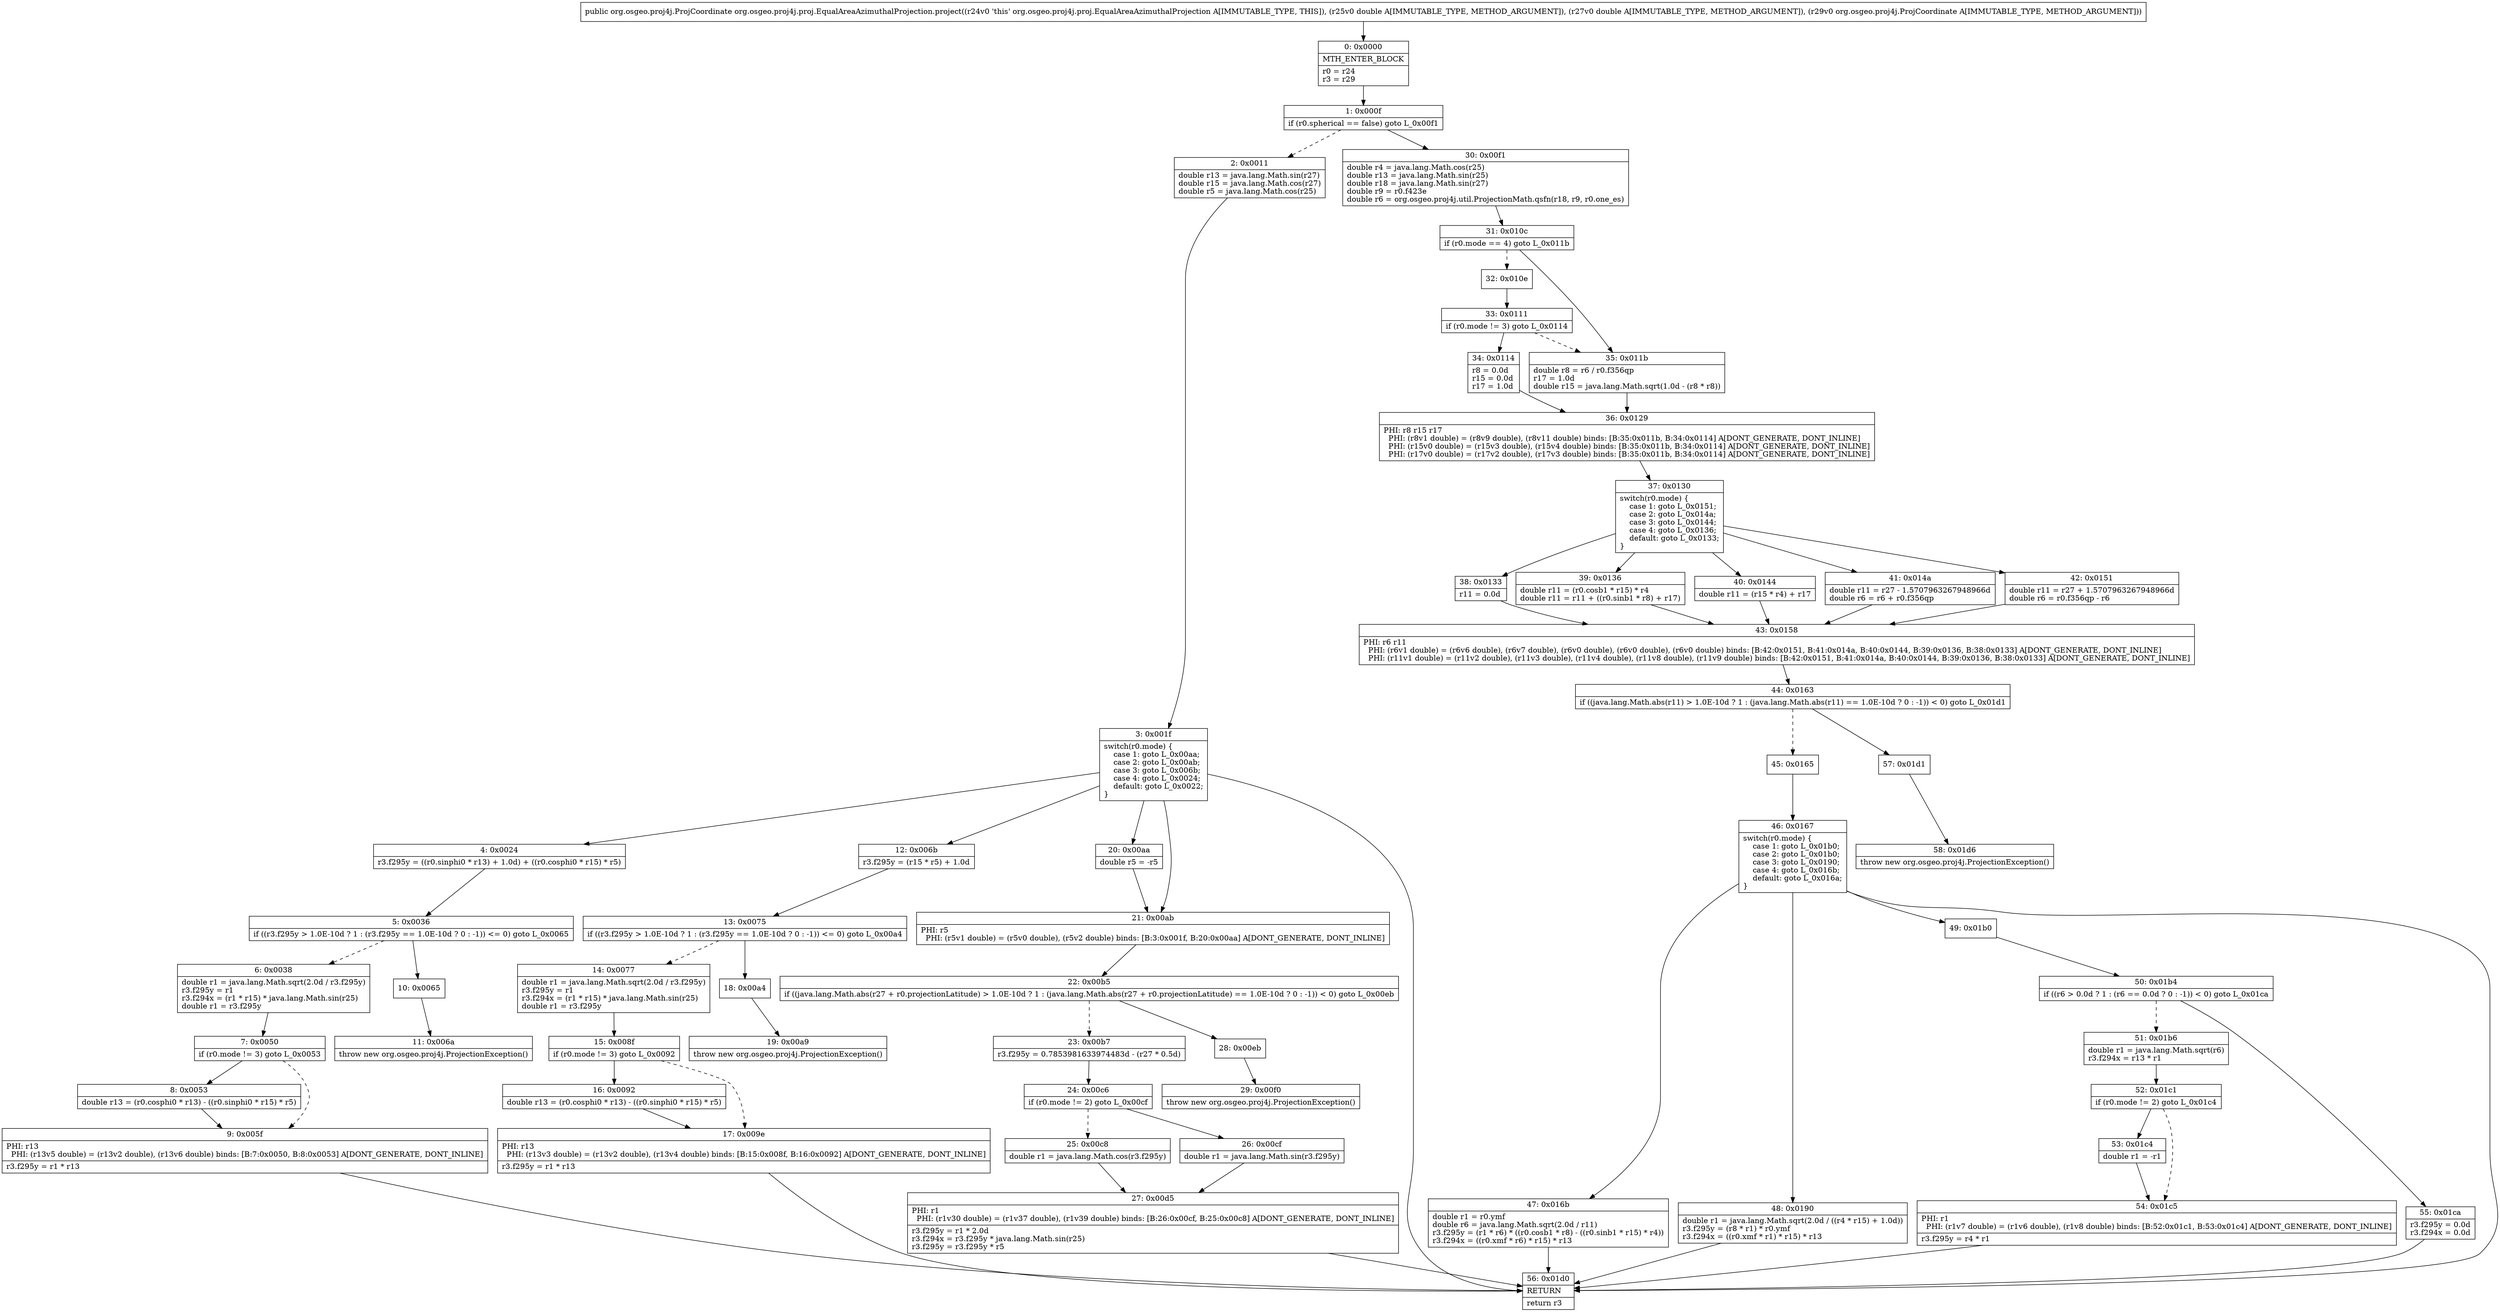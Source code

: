 digraph "CFG fororg.osgeo.proj4j.proj.EqualAreaAzimuthalProjection.project(DDLorg\/osgeo\/proj4j\/ProjCoordinate;)Lorg\/osgeo\/proj4j\/ProjCoordinate;" {
Node_0 [shape=record,label="{0\:\ 0x0000|MTH_ENTER_BLOCK\l|r0 = r24\lr3 = r29\l}"];
Node_1 [shape=record,label="{1\:\ 0x000f|if (r0.spherical == false) goto L_0x00f1\l}"];
Node_2 [shape=record,label="{2\:\ 0x0011|double r13 = java.lang.Math.sin(r27)\ldouble r15 = java.lang.Math.cos(r27)\ldouble r5 = java.lang.Math.cos(r25)\l}"];
Node_3 [shape=record,label="{3\:\ 0x001f|switch(r0.mode) \{\l    case 1: goto L_0x00aa;\l    case 2: goto L_0x00ab;\l    case 3: goto L_0x006b;\l    case 4: goto L_0x0024;\l    default: goto L_0x0022;\l\}\l}"];
Node_4 [shape=record,label="{4\:\ 0x0024|r3.f295y = ((r0.sinphi0 * r13) + 1.0d) + ((r0.cosphi0 * r15) * r5)\l}"];
Node_5 [shape=record,label="{5\:\ 0x0036|if ((r3.f295y \> 1.0E\-10d ? 1 : (r3.f295y == 1.0E\-10d ? 0 : \-1)) \<= 0) goto L_0x0065\l}"];
Node_6 [shape=record,label="{6\:\ 0x0038|double r1 = java.lang.Math.sqrt(2.0d \/ r3.f295y)\lr3.f295y = r1\lr3.f294x = (r1 * r15) * java.lang.Math.sin(r25)\ldouble r1 = r3.f295y\l}"];
Node_7 [shape=record,label="{7\:\ 0x0050|if (r0.mode != 3) goto L_0x0053\l}"];
Node_8 [shape=record,label="{8\:\ 0x0053|double r13 = (r0.cosphi0 * r13) \- ((r0.sinphi0 * r15) * r5)\l}"];
Node_9 [shape=record,label="{9\:\ 0x005f|PHI: r13 \l  PHI: (r13v5 double) = (r13v2 double), (r13v6 double) binds: [B:7:0x0050, B:8:0x0053] A[DONT_GENERATE, DONT_INLINE]\l|r3.f295y = r1 * r13\l}"];
Node_10 [shape=record,label="{10\:\ 0x0065}"];
Node_11 [shape=record,label="{11\:\ 0x006a|throw new org.osgeo.proj4j.ProjectionException()\l}"];
Node_12 [shape=record,label="{12\:\ 0x006b|r3.f295y = (r15 * r5) + 1.0d\l}"];
Node_13 [shape=record,label="{13\:\ 0x0075|if ((r3.f295y \> 1.0E\-10d ? 1 : (r3.f295y == 1.0E\-10d ? 0 : \-1)) \<= 0) goto L_0x00a4\l}"];
Node_14 [shape=record,label="{14\:\ 0x0077|double r1 = java.lang.Math.sqrt(2.0d \/ r3.f295y)\lr3.f295y = r1\lr3.f294x = (r1 * r15) * java.lang.Math.sin(r25)\ldouble r1 = r3.f295y\l}"];
Node_15 [shape=record,label="{15\:\ 0x008f|if (r0.mode != 3) goto L_0x0092\l}"];
Node_16 [shape=record,label="{16\:\ 0x0092|double r13 = (r0.cosphi0 * r13) \- ((r0.sinphi0 * r15) * r5)\l}"];
Node_17 [shape=record,label="{17\:\ 0x009e|PHI: r13 \l  PHI: (r13v3 double) = (r13v2 double), (r13v4 double) binds: [B:15:0x008f, B:16:0x0092] A[DONT_GENERATE, DONT_INLINE]\l|r3.f295y = r1 * r13\l}"];
Node_18 [shape=record,label="{18\:\ 0x00a4}"];
Node_19 [shape=record,label="{19\:\ 0x00a9|throw new org.osgeo.proj4j.ProjectionException()\l}"];
Node_20 [shape=record,label="{20\:\ 0x00aa|double r5 = \-r5\l}"];
Node_21 [shape=record,label="{21\:\ 0x00ab|PHI: r5 \l  PHI: (r5v1 double) = (r5v0 double), (r5v2 double) binds: [B:3:0x001f, B:20:0x00aa] A[DONT_GENERATE, DONT_INLINE]\l}"];
Node_22 [shape=record,label="{22\:\ 0x00b5|if ((java.lang.Math.abs(r27 + r0.projectionLatitude) \> 1.0E\-10d ? 1 : (java.lang.Math.abs(r27 + r0.projectionLatitude) == 1.0E\-10d ? 0 : \-1)) \< 0) goto L_0x00eb\l}"];
Node_23 [shape=record,label="{23\:\ 0x00b7|r3.f295y = 0.7853981633974483d \- (r27 * 0.5d)\l}"];
Node_24 [shape=record,label="{24\:\ 0x00c6|if (r0.mode != 2) goto L_0x00cf\l}"];
Node_25 [shape=record,label="{25\:\ 0x00c8|double r1 = java.lang.Math.cos(r3.f295y)\l}"];
Node_26 [shape=record,label="{26\:\ 0x00cf|double r1 = java.lang.Math.sin(r3.f295y)\l}"];
Node_27 [shape=record,label="{27\:\ 0x00d5|PHI: r1 \l  PHI: (r1v30 double) = (r1v37 double), (r1v39 double) binds: [B:26:0x00cf, B:25:0x00c8] A[DONT_GENERATE, DONT_INLINE]\l|r3.f295y = r1 * 2.0d\lr3.f294x = r3.f295y * java.lang.Math.sin(r25)\lr3.f295y = r3.f295y * r5\l}"];
Node_28 [shape=record,label="{28\:\ 0x00eb}"];
Node_29 [shape=record,label="{29\:\ 0x00f0|throw new org.osgeo.proj4j.ProjectionException()\l}"];
Node_30 [shape=record,label="{30\:\ 0x00f1|double r4 = java.lang.Math.cos(r25)\ldouble r13 = java.lang.Math.sin(r25)\ldouble r18 = java.lang.Math.sin(r27)\ldouble r9 = r0.f423e\ldouble r6 = org.osgeo.proj4j.util.ProjectionMath.qsfn(r18, r9, r0.one_es)\l}"];
Node_31 [shape=record,label="{31\:\ 0x010c|if (r0.mode == 4) goto L_0x011b\l}"];
Node_32 [shape=record,label="{32\:\ 0x010e}"];
Node_33 [shape=record,label="{33\:\ 0x0111|if (r0.mode != 3) goto L_0x0114\l}"];
Node_34 [shape=record,label="{34\:\ 0x0114|r8 = 0.0d\lr15 = 0.0d\lr17 = 1.0d\l}"];
Node_35 [shape=record,label="{35\:\ 0x011b|double r8 = r6 \/ r0.f356qp\lr17 = 1.0d\ldouble r15 = java.lang.Math.sqrt(1.0d \- (r8 * r8))\l}"];
Node_36 [shape=record,label="{36\:\ 0x0129|PHI: r8 r15 r17 \l  PHI: (r8v1 double) = (r8v9 double), (r8v11 double) binds: [B:35:0x011b, B:34:0x0114] A[DONT_GENERATE, DONT_INLINE]\l  PHI: (r15v0 double) = (r15v3 double), (r15v4 double) binds: [B:35:0x011b, B:34:0x0114] A[DONT_GENERATE, DONT_INLINE]\l  PHI: (r17v0 double) = (r17v2 double), (r17v3 double) binds: [B:35:0x011b, B:34:0x0114] A[DONT_GENERATE, DONT_INLINE]\l}"];
Node_37 [shape=record,label="{37\:\ 0x0130|switch(r0.mode) \{\l    case 1: goto L_0x0151;\l    case 2: goto L_0x014a;\l    case 3: goto L_0x0144;\l    case 4: goto L_0x0136;\l    default: goto L_0x0133;\l\}\l}"];
Node_38 [shape=record,label="{38\:\ 0x0133|r11 = 0.0d\l}"];
Node_39 [shape=record,label="{39\:\ 0x0136|double r11 = (r0.cosb1 * r15) * r4\ldouble r11 = r11 + ((r0.sinb1 * r8) + r17)\l}"];
Node_40 [shape=record,label="{40\:\ 0x0144|double r11 = (r15 * r4) + r17\l}"];
Node_41 [shape=record,label="{41\:\ 0x014a|double r11 = r27 \- 1.5707963267948966d\ldouble r6 = r6 + r0.f356qp\l}"];
Node_42 [shape=record,label="{42\:\ 0x0151|double r11 = r27 + 1.5707963267948966d\ldouble r6 = r0.f356qp \- r6\l}"];
Node_43 [shape=record,label="{43\:\ 0x0158|PHI: r6 r11 \l  PHI: (r6v1 double) = (r6v6 double), (r6v7 double), (r6v0 double), (r6v0 double), (r6v0 double) binds: [B:42:0x0151, B:41:0x014a, B:40:0x0144, B:39:0x0136, B:38:0x0133] A[DONT_GENERATE, DONT_INLINE]\l  PHI: (r11v1 double) = (r11v2 double), (r11v3 double), (r11v4 double), (r11v8 double), (r11v9 double) binds: [B:42:0x0151, B:41:0x014a, B:40:0x0144, B:39:0x0136, B:38:0x0133] A[DONT_GENERATE, DONT_INLINE]\l}"];
Node_44 [shape=record,label="{44\:\ 0x0163|if ((java.lang.Math.abs(r11) \> 1.0E\-10d ? 1 : (java.lang.Math.abs(r11) == 1.0E\-10d ? 0 : \-1)) \< 0) goto L_0x01d1\l}"];
Node_45 [shape=record,label="{45\:\ 0x0165}"];
Node_46 [shape=record,label="{46\:\ 0x0167|switch(r0.mode) \{\l    case 1: goto L_0x01b0;\l    case 2: goto L_0x01b0;\l    case 3: goto L_0x0190;\l    case 4: goto L_0x016b;\l    default: goto L_0x016a;\l\}\l}"];
Node_47 [shape=record,label="{47\:\ 0x016b|double r1 = r0.ymf\ldouble r6 = java.lang.Math.sqrt(2.0d \/ r11)\lr3.f295y = (r1 * r6) * ((r0.cosb1 * r8) \- ((r0.sinb1 * r15) * r4))\lr3.f294x = ((r0.xmf * r6) * r15) * r13\l}"];
Node_48 [shape=record,label="{48\:\ 0x0190|double r1 = java.lang.Math.sqrt(2.0d \/ ((r4 * r15) + 1.0d))\lr3.f295y = (r8 * r1) * r0.ymf\lr3.f294x = ((r0.xmf * r1) * r15) * r13\l}"];
Node_49 [shape=record,label="{49\:\ 0x01b0}"];
Node_50 [shape=record,label="{50\:\ 0x01b4|if ((r6 \> 0.0d ? 1 : (r6 == 0.0d ? 0 : \-1)) \< 0) goto L_0x01ca\l}"];
Node_51 [shape=record,label="{51\:\ 0x01b6|double r1 = java.lang.Math.sqrt(r6)\lr3.f294x = r13 * r1\l}"];
Node_52 [shape=record,label="{52\:\ 0x01c1|if (r0.mode != 2) goto L_0x01c4\l}"];
Node_53 [shape=record,label="{53\:\ 0x01c4|double r1 = \-r1\l}"];
Node_54 [shape=record,label="{54\:\ 0x01c5|PHI: r1 \l  PHI: (r1v7 double) = (r1v6 double), (r1v8 double) binds: [B:52:0x01c1, B:53:0x01c4] A[DONT_GENERATE, DONT_INLINE]\l|r3.f295y = r4 * r1\l}"];
Node_55 [shape=record,label="{55\:\ 0x01ca|r3.f295y = 0.0d\lr3.f294x = 0.0d\l}"];
Node_56 [shape=record,label="{56\:\ 0x01d0|RETURN\l|return r3\l}"];
Node_57 [shape=record,label="{57\:\ 0x01d1}"];
Node_58 [shape=record,label="{58\:\ 0x01d6|throw new org.osgeo.proj4j.ProjectionException()\l}"];
MethodNode[shape=record,label="{public org.osgeo.proj4j.ProjCoordinate org.osgeo.proj4j.proj.EqualAreaAzimuthalProjection.project((r24v0 'this' org.osgeo.proj4j.proj.EqualAreaAzimuthalProjection A[IMMUTABLE_TYPE, THIS]), (r25v0 double A[IMMUTABLE_TYPE, METHOD_ARGUMENT]), (r27v0 double A[IMMUTABLE_TYPE, METHOD_ARGUMENT]), (r29v0 org.osgeo.proj4j.ProjCoordinate A[IMMUTABLE_TYPE, METHOD_ARGUMENT])) }"];
MethodNode -> Node_0;
Node_0 -> Node_1;
Node_1 -> Node_2[style=dashed];
Node_1 -> Node_30;
Node_2 -> Node_3;
Node_3 -> Node_4;
Node_3 -> Node_12;
Node_3 -> Node_20;
Node_3 -> Node_21;
Node_3 -> Node_56;
Node_4 -> Node_5;
Node_5 -> Node_6[style=dashed];
Node_5 -> Node_10;
Node_6 -> Node_7;
Node_7 -> Node_8;
Node_7 -> Node_9[style=dashed];
Node_8 -> Node_9;
Node_9 -> Node_56;
Node_10 -> Node_11;
Node_12 -> Node_13;
Node_13 -> Node_14[style=dashed];
Node_13 -> Node_18;
Node_14 -> Node_15;
Node_15 -> Node_16;
Node_15 -> Node_17[style=dashed];
Node_16 -> Node_17;
Node_17 -> Node_56;
Node_18 -> Node_19;
Node_20 -> Node_21;
Node_21 -> Node_22;
Node_22 -> Node_23[style=dashed];
Node_22 -> Node_28;
Node_23 -> Node_24;
Node_24 -> Node_25[style=dashed];
Node_24 -> Node_26;
Node_25 -> Node_27;
Node_26 -> Node_27;
Node_27 -> Node_56;
Node_28 -> Node_29;
Node_30 -> Node_31;
Node_31 -> Node_32[style=dashed];
Node_31 -> Node_35;
Node_32 -> Node_33;
Node_33 -> Node_34;
Node_33 -> Node_35[style=dashed];
Node_34 -> Node_36;
Node_35 -> Node_36;
Node_36 -> Node_37;
Node_37 -> Node_38;
Node_37 -> Node_39;
Node_37 -> Node_40;
Node_37 -> Node_41;
Node_37 -> Node_42;
Node_38 -> Node_43;
Node_39 -> Node_43;
Node_40 -> Node_43;
Node_41 -> Node_43;
Node_42 -> Node_43;
Node_43 -> Node_44;
Node_44 -> Node_45[style=dashed];
Node_44 -> Node_57;
Node_45 -> Node_46;
Node_46 -> Node_47;
Node_46 -> Node_48;
Node_46 -> Node_49;
Node_46 -> Node_56;
Node_47 -> Node_56;
Node_48 -> Node_56;
Node_49 -> Node_50;
Node_50 -> Node_51[style=dashed];
Node_50 -> Node_55;
Node_51 -> Node_52;
Node_52 -> Node_53;
Node_52 -> Node_54[style=dashed];
Node_53 -> Node_54;
Node_54 -> Node_56;
Node_55 -> Node_56;
Node_57 -> Node_58;
}


